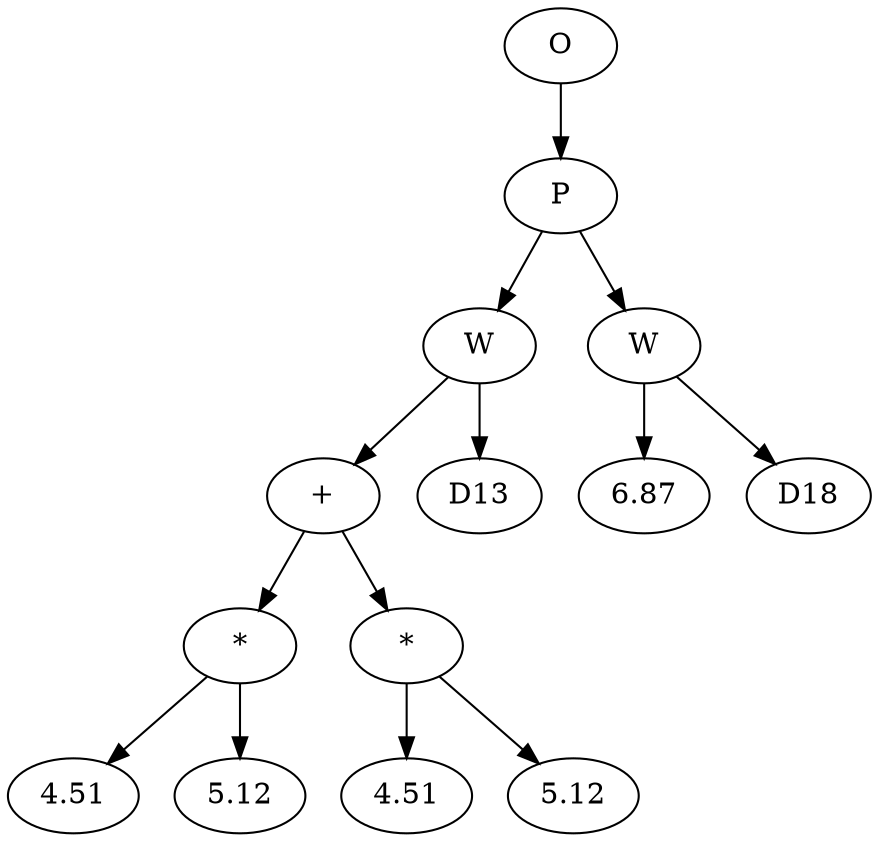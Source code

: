 // Tree
digraph {
	2299314 [label=O]
	2299315 [label=P]
	2299314 -> 2299315
	2299316 [label=W]
	2299315 -> 2299316
	2299317 [label="+"]
	2299316 -> 2299317
	2299318 [label="*"]
	2299317 -> 2299318
	2299319 [label=4.51]
	2299318 -> 2299319
	2299320 [label=5.12]
	2299318 -> 2299320
	2299321 [label="*"]
	2299317 -> 2299321
	2299322 [label=4.51]
	2299321 -> 2299322
	2299323 [label=5.12]
	2299321 -> 2299323
	2299324 [label=D13]
	2299316 -> 2299324
	2299325 [label=W]
	2299315 -> 2299325
	2299326 [label=6.87]
	2299325 -> 2299326
	2299327 [label=D18]
	2299325 -> 2299327
}
